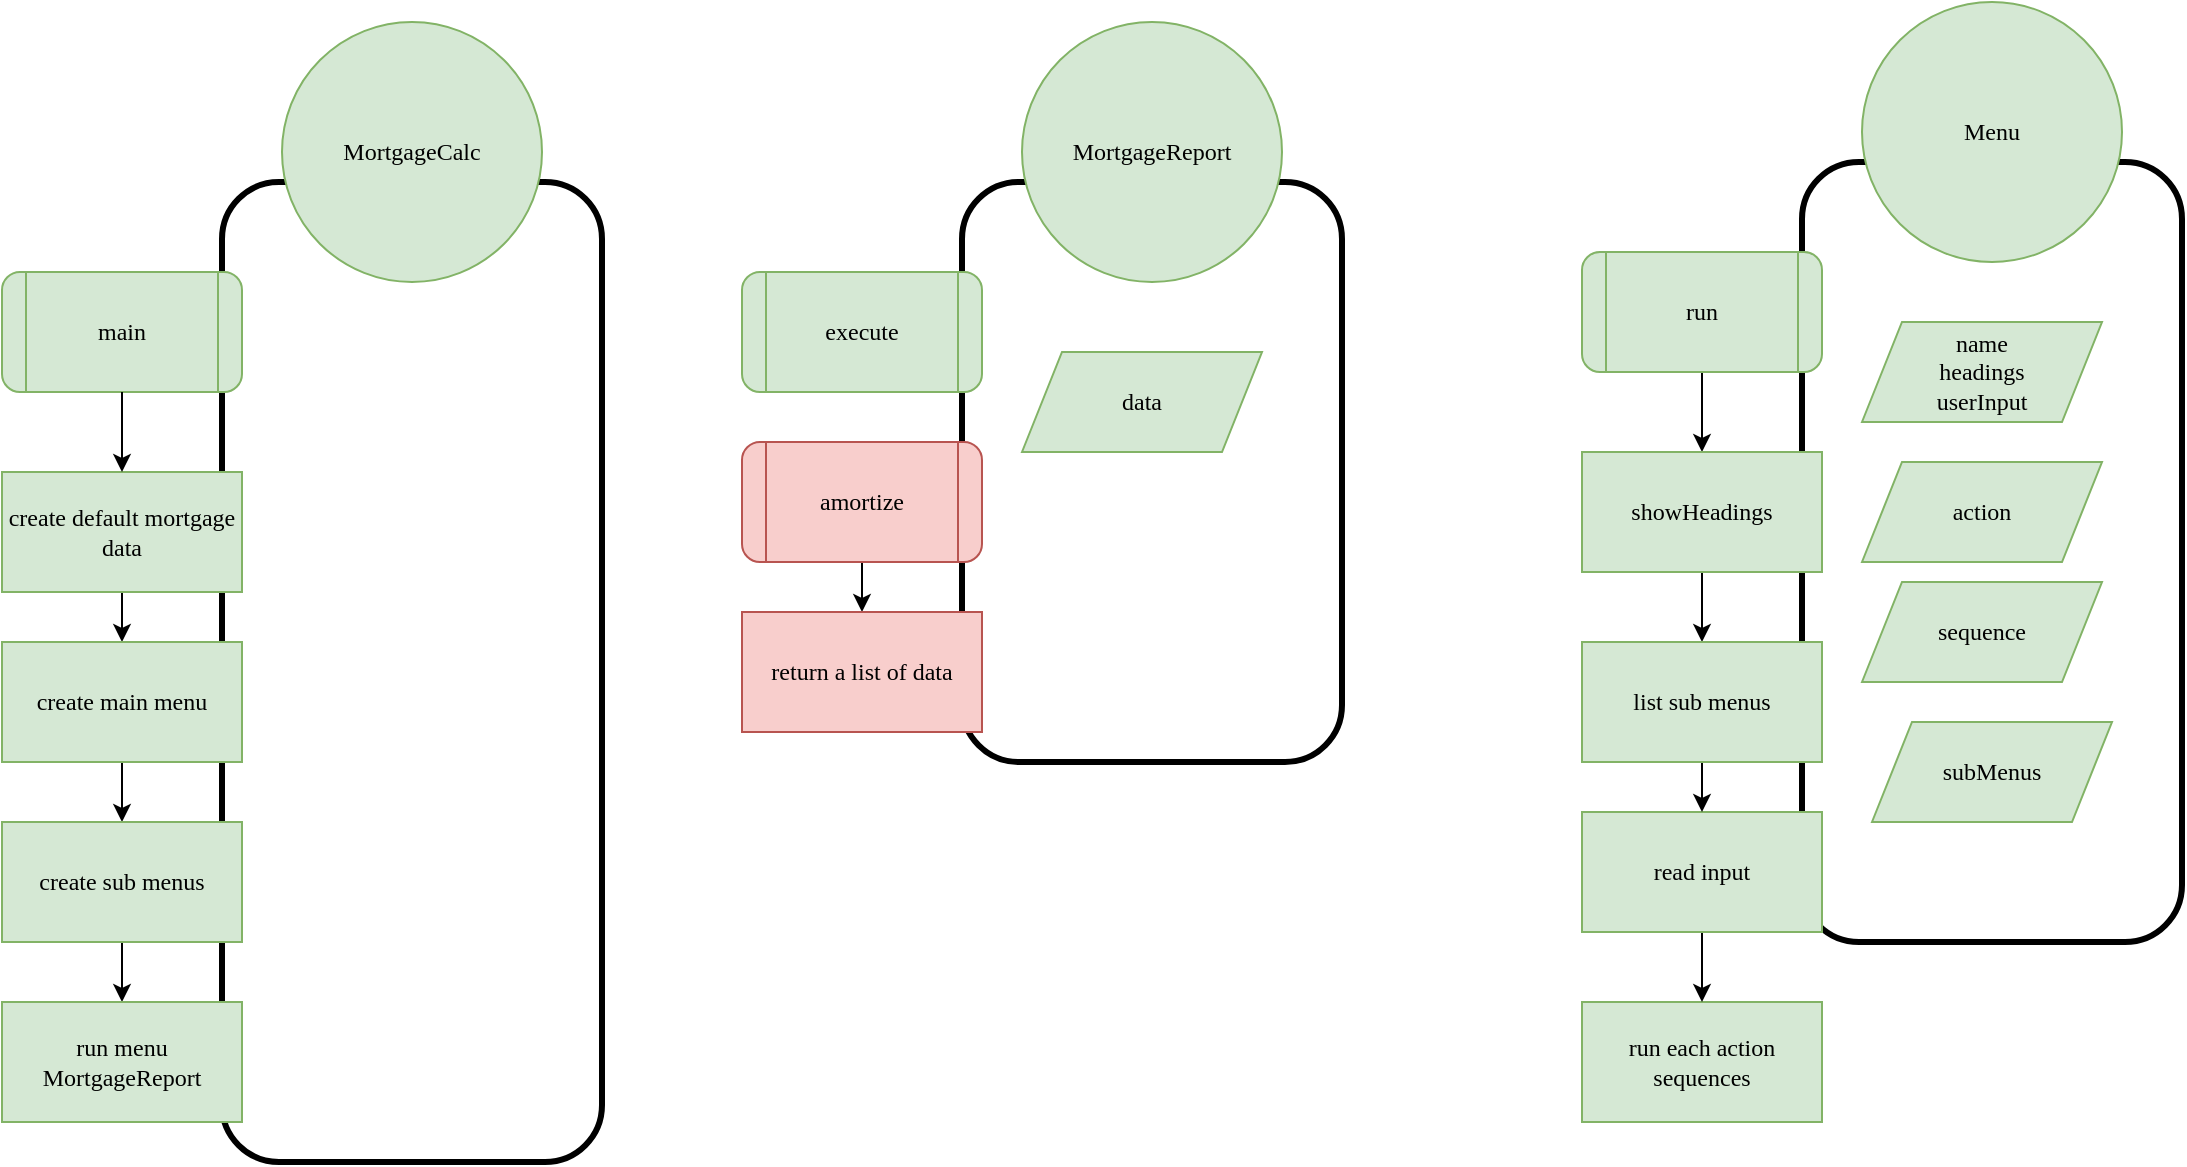 <mxfile version="16.2.7" type="device"><diagram id="4u5bkuqh8i6XdxuR7M9z" name="Page-1"><mxGraphModel dx="1715" dy="2237" grid="1" gridSize="10" guides="1" tooltips="1" connect="1" arrows="1" fold="1" page="1" pageScale="1" pageWidth="850" pageHeight="1100" math="0" shadow="0"><root><mxCell id="0"/><mxCell id="1" parent="0"/><mxCell id="sbsRxTnk66kGfVWNklD2-23" value="" style="rounded=1;whiteSpace=wrap;html=1;fillColor=none;strokeWidth=3;fontFamily=SF Mono;" parent="1" vertex="1"><mxGeometry x="-200" y="-590" width="190" height="490" as="geometry"/></mxCell><mxCell id="JalJA31oE2rQc75aXl0X-14" style="edgeStyle=orthogonalEdgeStyle;rounded=0;orthogonalLoop=1;jettySize=auto;html=1;exitX=0.5;exitY=1;exitDx=0;exitDy=0;" edge="1" parent="1" source="1tW_4isM74G8-kD3DywX-16" target="JalJA31oE2rQc75aXl0X-12"><mxGeometry relative="1" as="geometry"/></mxCell><mxCell id="1tW_4isM74G8-kD3DywX-16" value="create default mortgage data" style="rounded=0;whiteSpace=wrap;html=1;fillColor=#d5e8d4;strokeColor=#82b366;fontFamily=SF Mono;" parent="1" vertex="1"><mxGeometry x="-310" y="-445" width="120" height="60" as="geometry"/></mxCell><mxCell id="1tW_4isM74G8-kD3DywX-2" value="main" style="shape=process;whiteSpace=wrap;html=1;backgroundOutline=1;fillColor=#d5e8d4;strokeColor=#82b366;rounded=1;fontFamily=SF Mono;" parent="1" vertex="1"><mxGeometry x="-310" y="-545" width="120" height="60" as="geometry"/></mxCell><mxCell id="1tW_4isM74G8-kD3DywX-8" style="edgeStyle=orthogonalEdgeStyle;rounded=0;orthogonalLoop=1;jettySize=auto;html=1;exitX=0.5;exitY=1;exitDx=0;exitDy=0;entryX=0.5;entryY=0;entryDx=0;entryDy=0;endArrow=classic;endFill=1;fontFamily=SF Mono;" parent="1" source="1tW_4isM74G8-kD3DywX-2" target="1tW_4isM74G8-kD3DywX-16" edge="1"><mxGeometry relative="1" as="geometry"/></mxCell><mxCell id="sbsRxTnk66kGfVWNklD2-27" value="MortgageCalc" style="ellipse;whiteSpace=wrap;html=1;aspect=fixed;fillColor=#d5e8d4;strokeColor=#82b366;rounded=1;fontFamily=SF Mono;" parent="1" vertex="1"><mxGeometry x="-170" y="-670" width="130" height="130" as="geometry"/></mxCell><mxCell id="JalJA31oE2rQc75aXl0X-15" style="edgeStyle=orthogonalEdgeStyle;rounded=0;orthogonalLoop=1;jettySize=auto;html=1;exitX=0.5;exitY=1;exitDx=0;exitDy=0;" edge="1" parent="1" source="JalJA31oE2rQc75aXl0X-12" target="JalJA31oE2rQc75aXl0X-13"><mxGeometry relative="1" as="geometry"/></mxCell><mxCell id="JalJA31oE2rQc75aXl0X-12" value="create main menu" style="rounded=0;whiteSpace=wrap;html=1;fillColor=#d5e8d4;strokeColor=#82b366;fontFamily=SF Mono;" vertex="1" parent="1"><mxGeometry x="-310" y="-360" width="120" height="60" as="geometry"/></mxCell><mxCell id="JalJA31oE2rQc75aXl0X-32" style="edgeStyle=orthogonalEdgeStyle;rounded=0;orthogonalLoop=1;jettySize=auto;html=1;exitX=0.5;exitY=1;exitDx=0;exitDy=0;entryX=0.5;entryY=0;entryDx=0;entryDy=0;fontFamily=SF Mono;" edge="1" parent="1" source="JalJA31oE2rQc75aXl0X-13" target="JalJA31oE2rQc75aXl0X-31"><mxGeometry relative="1" as="geometry"/></mxCell><mxCell id="JalJA31oE2rQc75aXl0X-13" value="create sub menus" style="rounded=0;whiteSpace=wrap;html=1;fillColor=#d5e8d4;strokeColor=#82b366;fontFamily=SF Mono;" vertex="1" parent="1"><mxGeometry x="-310" y="-270" width="120" height="60" as="geometry"/></mxCell><mxCell id="JalJA31oE2rQc75aXl0X-17" value="" style="rounded=1;whiteSpace=wrap;html=1;fillColor=none;strokeWidth=3;fontFamily=SF Mono;" vertex="1" parent="1"><mxGeometry x="590" y="-600" width="190" height="390" as="geometry"/></mxCell><mxCell id="JalJA31oE2rQc75aXl0X-27" style="edgeStyle=orthogonalEdgeStyle;rounded=0;orthogonalLoop=1;jettySize=auto;html=1;exitX=0.5;exitY=1;exitDx=0;exitDy=0;entryX=0.5;entryY=0;entryDx=0;entryDy=0;fontFamily=SF Mono;" edge="1" parent="1" source="JalJA31oE2rQc75aXl0X-18" target="JalJA31oE2rQc75aXl0X-23"><mxGeometry relative="1" as="geometry"/></mxCell><mxCell id="JalJA31oE2rQc75aXl0X-18" value="run" style="shape=process;whiteSpace=wrap;html=1;backgroundOutline=1;fillColor=#d5e8d4;strokeColor=#82b366;rounded=1;fontFamily=SF Mono;" vertex="1" parent="1"><mxGeometry x="480" y="-555" width="120" height="60" as="geometry"/></mxCell><mxCell id="JalJA31oE2rQc75aXl0X-16" value="Menu" style="ellipse;whiteSpace=wrap;html=1;aspect=fixed;fillColor=#d5e8d4;strokeColor=#82b366;rounded=1;fontFamily=SF Mono;" vertex="1" parent="1"><mxGeometry x="620" y="-680" width="130" height="130" as="geometry"/></mxCell><mxCell id="JalJA31oE2rQc75aXl0X-19" value="name&lt;br&gt;headings&lt;br&gt;userInput" style="shape=parallelogram;perimeter=parallelogramPerimeter;whiteSpace=wrap;html=1;fixedSize=1;fillColor=#d5e8d4;strokeColor=#82b366;fontFamily=SF Mono;" vertex="1" parent="1"><mxGeometry x="620" y="-520" width="120" height="50" as="geometry"/></mxCell><mxCell id="JalJA31oE2rQc75aXl0X-20" value="action" style="shape=parallelogram;perimeter=parallelogramPerimeter;whiteSpace=wrap;html=1;fixedSize=1;fillColor=#d5e8d4;strokeColor=#82b366;fontFamily=SF Mono;" vertex="1" parent="1"><mxGeometry x="620" y="-450" width="120" height="50" as="geometry"/></mxCell><mxCell id="JalJA31oE2rQc75aXl0X-21" value="sequence" style="shape=parallelogram;perimeter=parallelogramPerimeter;whiteSpace=wrap;html=1;fixedSize=1;fillColor=#d5e8d4;strokeColor=#82b366;fontFamily=SF Mono;" vertex="1" parent="1"><mxGeometry x="620" y="-390" width="120" height="50" as="geometry"/></mxCell><mxCell id="JalJA31oE2rQc75aXl0X-22" value="subMenus" style="shape=parallelogram;perimeter=parallelogramPerimeter;whiteSpace=wrap;html=1;fixedSize=1;fillColor=#d5e8d4;strokeColor=#82b366;fontFamily=SF Mono;" vertex="1" parent="1"><mxGeometry x="625" y="-320" width="120" height="50" as="geometry"/></mxCell><mxCell id="JalJA31oE2rQc75aXl0X-28" style="edgeStyle=orthogonalEdgeStyle;rounded=0;orthogonalLoop=1;jettySize=auto;html=1;exitX=0.5;exitY=1;exitDx=0;exitDy=0;entryX=0.5;entryY=0;entryDx=0;entryDy=0;fontFamily=SF Mono;" edge="1" parent="1" source="JalJA31oE2rQc75aXl0X-23" target="JalJA31oE2rQc75aXl0X-26"><mxGeometry relative="1" as="geometry"/></mxCell><mxCell id="JalJA31oE2rQc75aXl0X-23" value="showHeadings" style="rounded=0;whiteSpace=wrap;html=1;fillColor=#d5e8d4;strokeColor=#82b366;fontFamily=SF Mono;" vertex="1" parent="1"><mxGeometry x="480" y="-455" width="120" height="60" as="geometry"/></mxCell><mxCell id="JalJA31oE2rQc75aXl0X-24" value="run each action sequences" style="rounded=0;whiteSpace=wrap;html=1;fillColor=#d5e8d4;strokeColor=#82b366;fontFamily=SF Mono;" vertex="1" parent="1"><mxGeometry x="480" y="-180" width="120" height="60" as="geometry"/></mxCell><mxCell id="JalJA31oE2rQc75aXl0X-30" style="edgeStyle=orthogonalEdgeStyle;rounded=0;orthogonalLoop=1;jettySize=auto;html=1;exitX=0.5;exitY=1;exitDx=0;exitDy=0;entryX=0.5;entryY=0;entryDx=0;entryDy=0;fontFamily=SF Mono;" edge="1" parent="1" source="JalJA31oE2rQc75aXl0X-25" target="JalJA31oE2rQc75aXl0X-24"><mxGeometry relative="1" as="geometry"/></mxCell><mxCell id="JalJA31oE2rQc75aXl0X-25" value="read input" style="rounded=0;whiteSpace=wrap;html=1;fillColor=#d5e8d4;strokeColor=#82b366;fontFamily=SF Mono;" vertex="1" parent="1"><mxGeometry x="480" y="-275" width="120" height="60" as="geometry"/></mxCell><mxCell id="JalJA31oE2rQc75aXl0X-29" style="edgeStyle=orthogonalEdgeStyle;rounded=0;orthogonalLoop=1;jettySize=auto;html=1;exitX=0.5;exitY=1;exitDx=0;exitDy=0;entryX=0.5;entryY=0;entryDx=0;entryDy=0;fontFamily=SF Mono;" edge="1" parent="1" source="JalJA31oE2rQc75aXl0X-26" target="JalJA31oE2rQc75aXl0X-25"><mxGeometry relative="1" as="geometry"/></mxCell><mxCell id="JalJA31oE2rQc75aXl0X-26" value="list sub menus" style="rounded=0;whiteSpace=wrap;html=1;fillColor=#d5e8d4;strokeColor=#82b366;fontFamily=SF Mono;" vertex="1" parent="1"><mxGeometry x="480" y="-360" width="120" height="60" as="geometry"/></mxCell><mxCell id="JalJA31oE2rQc75aXl0X-31" value="run menu MortgageReport" style="rounded=0;whiteSpace=wrap;html=1;fillColor=#d5e8d4;strokeColor=#82b366;fontFamily=SF Mono;" vertex="1" parent="1"><mxGeometry x="-310" y="-180" width="120" height="60" as="geometry"/></mxCell><mxCell id="JalJA31oE2rQc75aXl0X-35" value="" style="rounded=1;whiteSpace=wrap;html=1;fillColor=none;strokeWidth=3;fontFamily=SF Mono;" vertex="1" parent="1"><mxGeometry x="170" y="-590" width="190" height="290" as="geometry"/></mxCell><mxCell id="JalJA31oE2rQc75aXl0X-34" value="MortgageReport" style="ellipse;whiteSpace=wrap;html=1;aspect=fixed;fillColor=#d5e8d4;strokeColor=#82b366;rounded=1;fontFamily=SF Mono;" vertex="1" parent="1"><mxGeometry x="200" y="-670" width="130" height="130" as="geometry"/></mxCell><mxCell id="JalJA31oE2rQc75aXl0X-33" value="execute" style="shape=process;whiteSpace=wrap;html=1;backgroundOutline=1;fillColor=#d5e8d4;strokeColor=#82b366;rounded=1;fontFamily=SF Mono;" vertex="1" parent="1"><mxGeometry x="60" y="-545" width="120" height="60" as="geometry"/></mxCell><mxCell id="JalJA31oE2rQc75aXl0X-36" value="data" style="shape=parallelogram;perimeter=parallelogramPerimeter;whiteSpace=wrap;html=1;fixedSize=1;fillColor=#d5e8d4;strokeColor=#82b366;fontFamily=SF Mono;" vertex="1" parent="1"><mxGeometry x="200" y="-505" width="120" height="50" as="geometry"/></mxCell><mxCell id="JalJA31oE2rQc75aXl0X-40" style="edgeStyle=orthogonalEdgeStyle;rounded=0;orthogonalLoop=1;jettySize=auto;html=1;exitX=0.5;exitY=1;exitDx=0;exitDy=0;entryX=0.5;entryY=0;entryDx=0;entryDy=0;fontFamily=SF Mono;" edge="1" parent="1" source="JalJA31oE2rQc75aXl0X-37" target="JalJA31oE2rQc75aXl0X-38"><mxGeometry relative="1" as="geometry"/></mxCell><mxCell id="JalJA31oE2rQc75aXl0X-37" value="amortize" style="shape=process;whiteSpace=wrap;html=1;backgroundOutline=1;fillColor=#f8cecc;strokeColor=#b85450;rounded=1;fontFamily=SF Mono;" vertex="1" parent="1"><mxGeometry x="60" y="-460" width="120" height="60" as="geometry"/></mxCell><mxCell id="JalJA31oE2rQc75aXl0X-38" value="return a list of data" style="rounded=0;whiteSpace=wrap;html=1;fillColor=#f8cecc;strokeColor=#b85450;fontFamily=SF Mono;" vertex="1" parent="1"><mxGeometry x="60" y="-375" width="120" height="60" as="geometry"/></mxCell></root></mxGraphModel></diagram></mxfile>